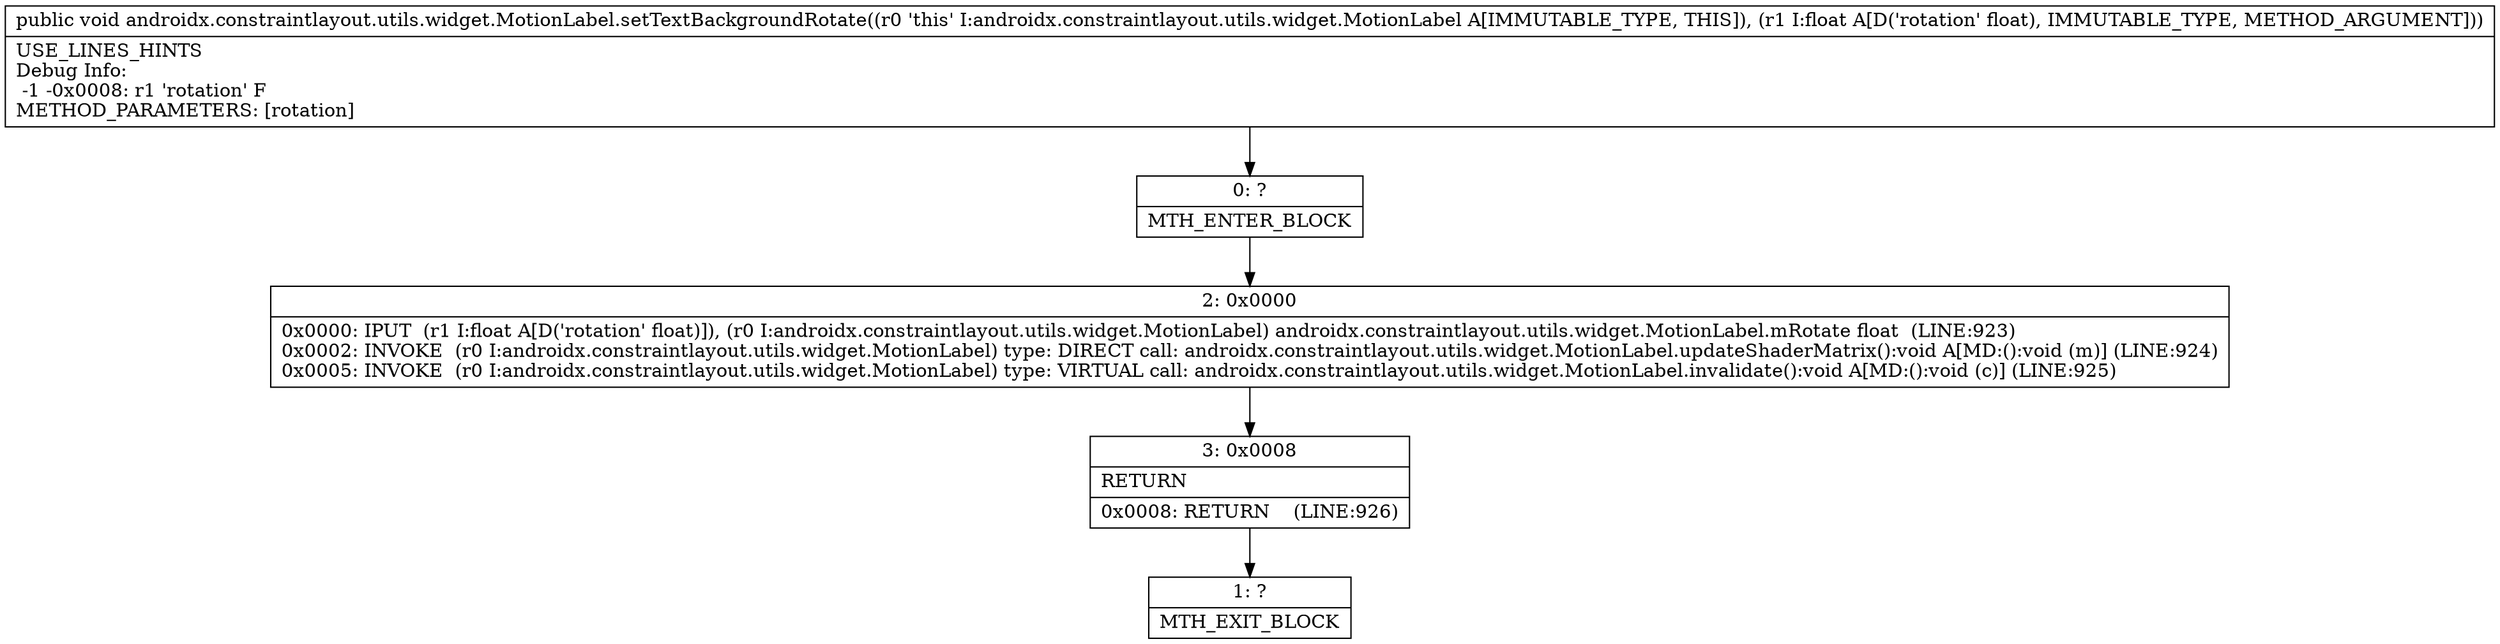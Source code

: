 digraph "CFG forandroidx.constraintlayout.utils.widget.MotionLabel.setTextBackgroundRotate(F)V" {
Node_0 [shape=record,label="{0\:\ ?|MTH_ENTER_BLOCK\l}"];
Node_2 [shape=record,label="{2\:\ 0x0000|0x0000: IPUT  (r1 I:float A[D('rotation' float)]), (r0 I:androidx.constraintlayout.utils.widget.MotionLabel) androidx.constraintlayout.utils.widget.MotionLabel.mRotate float  (LINE:923)\l0x0002: INVOKE  (r0 I:androidx.constraintlayout.utils.widget.MotionLabel) type: DIRECT call: androidx.constraintlayout.utils.widget.MotionLabel.updateShaderMatrix():void A[MD:():void (m)] (LINE:924)\l0x0005: INVOKE  (r0 I:androidx.constraintlayout.utils.widget.MotionLabel) type: VIRTUAL call: androidx.constraintlayout.utils.widget.MotionLabel.invalidate():void A[MD:():void (c)] (LINE:925)\l}"];
Node_3 [shape=record,label="{3\:\ 0x0008|RETURN\l|0x0008: RETURN    (LINE:926)\l}"];
Node_1 [shape=record,label="{1\:\ ?|MTH_EXIT_BLOCK\l}"];
MethodNode[shape=record,label="{public void androidx.constraintlayout.utils.widget.MotionLabel.setTextBackgroundRotate((r0 'this' I:androidx.constraintlayout.utils.widget.MotionLabel A[IMMUTABLE_TYPE, THIS]), (r1 I:float A[D('rotation' float), IMMUTABLE_TYPE, METHOD_ARGUMENT]))  | USE_LINES_HINTS\lDebug Info:\l  \-1 \-0x0008: r1 'rotation' F\lMETHOD_PARAMETERS: [rotation]\l}"];
MethodNode -> Node_0;Node_0 -> Node_2;
Node_2 -> Node_3;
Node_3 -> Node_1;
}

